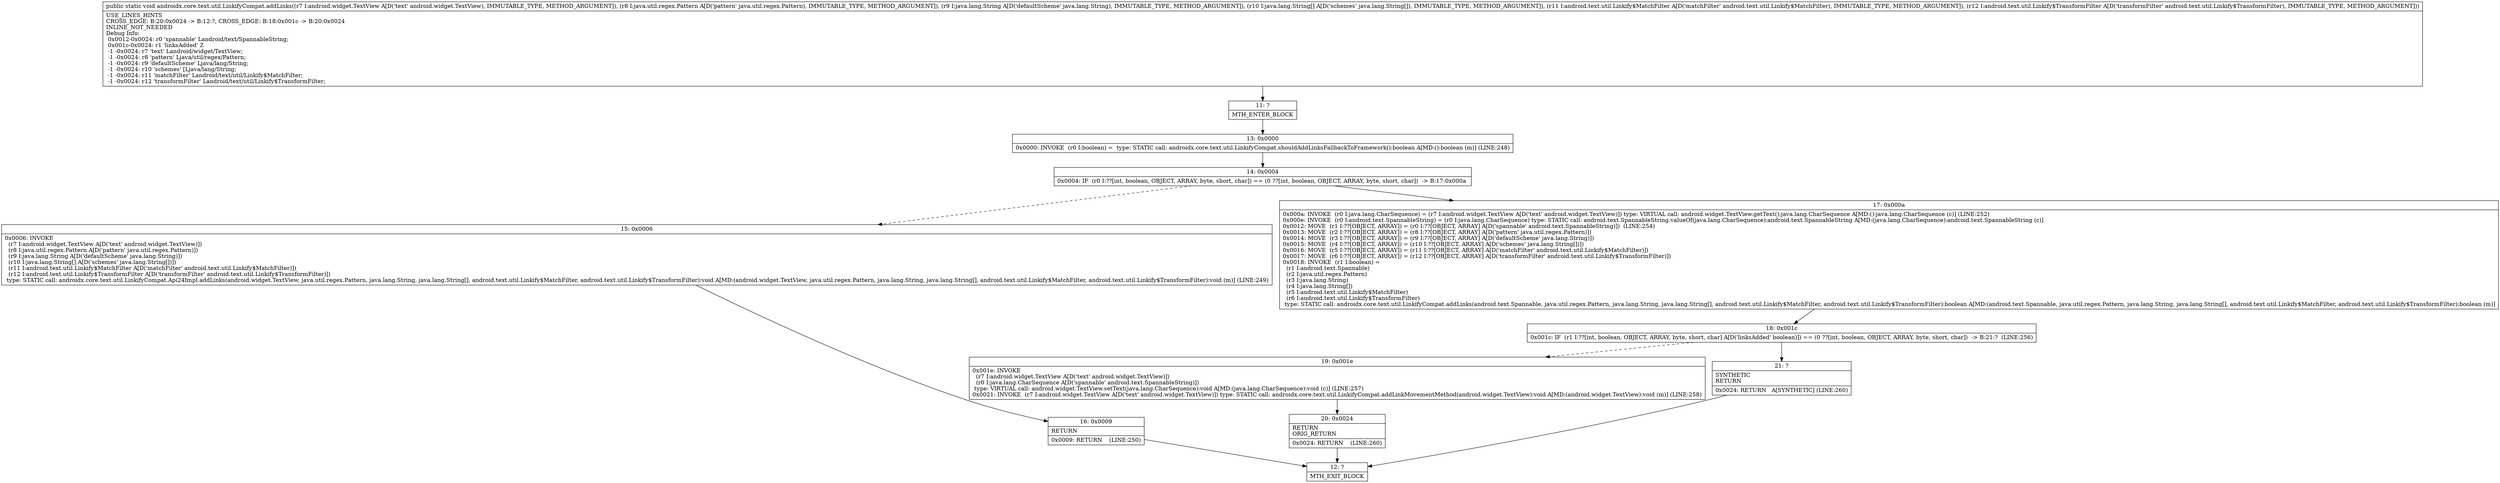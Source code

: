 digraph "CFG forandroidx.core.text.util.LinkifyCompat.addLinks(Landroid\/widget\/TextView;Ljava\/util\/regex\/Pattern;Ljava\/lang\/String;[Ljava\/lang\/String;Landroid\/text\/util\/Linkify$MatchFilter;Landroid\/text\/util\/Linkify$TransformFilter;)V" {
Node_11 [shape=record,label="{11\:\ ?|MTH_ENTER_BLOCK\l}"];
Node_13 [shape=record,label="{13\:\ 0x0000|0x0000: INVOKE  (r0 I:boolean) =  type: STATIC call: androidx.core.text.util.LinkifyCompat.shouldAddLinksFallbackToFramework():boolean A[MD:():boolean (m)] (LINE:248)\l}"];
Node_14 [shape=record,label="{14\:\ 0x0004|0x0004: IF  (r0 I:??[int, boolean, OBJECT, ARRAY, byte, short, char]) == (0 ??[int, boolean, OBJECT, ARRAY, byte, short, char])  \-\> B:17:0x000a \l}"];
Node_15 [shape=record,label="{15\:\ 0x0006|0x0006: INVOKE  \l  (r7 I:android.widget.TextView A[D('text' android.widget.TextView)])\l  (r8 I:java.util.regex.Pattern A[D('pattern' java.util.regex.Pattern)])\l  (r9 I:java.lang.String A[D('defaultScheme' java.lang.String)])\l  (r10 I:java.lang.String[] A[D('schemes' java.lang.String[])])\l  (r11 I:android.text.util.Linkify$MatchFilter A[D('matchFilter' android.text.util.Linkify$MatchFilter)])\l  (r12 I:android.text.util.Linkify$TransformFilter A[D('transformFilter' android.text.util.Linkify$TransformFilter)])\l type: STATIC call: androidx.core.text.util.LinkifyCompat.Api24Impl.addLinks(android.widget.TextView, java.util.regex.Pattern, java.lang.String, java.lang.String[], android.text.util.Linkify$MatchFilter, android.text.util.Linkify$TransformFilter):void A[MD:(android.widget.TextView, java.util.regex.Pattern, java.lang.String, java.lang.String[], android.text.util.Linkify$MatchFilter, android.text.util.Linkify$TransformFilter):void (m)] (LINE:249)\l}"];
Node_16 [shape=record,label="{16\:\ 0x0009|RETURN\l|0x0009: RETURN    (LINE:250)\l}"];
Node_12 [shape=record,label="{12\:\ ?|MTH_EXIT_BLOCK\l}"];
Node_17 [shape=record,label="{17\:\ 0x000a|0x000a: INVOKE  (r0 I:java.lang.CharSequence) = (r7 I:android.widget.TextView A[D('text' android.widget.TextView)]) type: VIRTUAL call: android.widget.TextView.getText():java.lang.CharSequence A[MD:():java.lang.CharSequence (c)] (LINE:252)\l0x000e: INVOKE  (r0 I:android.text.SpannableString) = (r0 I:java.lang.CharSequence) type: STATIC call: android.text.SpannableString.valueOf(java.lang.CharSequence):android.text.SpannableString A[MD:(java.lang.CharSequence):android.text.SpannableString (c)]\l0x0012: MOVE  (r1 I:??[OBJECT, ARRAY]) = (r0 I:??[OBJECT, ARRAY] A[D('spannable' android.text.SpannableString)])  (LINE:254)\l0x0013: MOVE  (r2 I:??[OBJECT, ARRAY]) = (r8 I:??[OBJECT, ARRAY] A[D('pattern' java.util.regex.Pattern)]) \l0x0014: MOVE  (r3 I:??[OBJECT, ARRAY]) = (r9 I:??[OBJECT, ARRAY] A[D('defaultScheme' java.lang.String)]) \l0x0015: MOVE  (r4 I:??[OBJECT, ARRAY]) = (r10 I:??[OBJECT, ARRAY] A[D('schemes' java.lang.String[])]) \l0x0016: MOVE  (r5 I:??[OBJECT, ARRAY]) = (r11 I:??[OBJECT, ARRAY] A[D('matchFilter' android.text.util.Linkify$MatchFilter)]) \l0x0017: MOVE  (r6 I:??[OBJECT, ARRAY]) = (r12 I:??[OBJECT, ARRAY] A[D('transformFilter' android.text.util.Linkify$TransformFilter)]) \l0x0018: INVOKE  (r1 I:boolean) = \l  (r1 I:android.text.Spannable)\l  (r2 I:java.util.regex.Pattern)\l  (r3 I:java.lang.String)\l  (r4 I:java.lang.String[])\l  (r5 I:android.text.util.Linkify$MatchFilter)\l  (r6 I:android.text.util.Linkify$TransformFilter)\l type: STATIC call: androidx.core.text.util.LinkifyCompat.addLinks(android.text.Spannable, java.util.regex.Pattern, java.lang.String, java.lang.String[], android.text.util.Linkify$MatchFilter, android.text.util.Linkify$TransformFilter):boolean A[MD:(android.text.Spannable, java.util.regex.Pattern, java.lang.String, java.lang.String[], android.text.util.Linkify$MatchFilter, android.text.util.Linkify$TransformFilter):boolean (m)]\l}"];
Node_18 [shape=record,label="{18\:\ 0x001c|0x001c: IF  (r1 I:??[int, boolean, OBJECT, ARRAY, byte, short, char] A[D('linksAdded' boolean)]) == (0 ??[int, boolean, OBJECT, ARRAY, byte, short, char])  \-\> B:21:?  (LINE:256)\l}"];
Node_19 [shape=record,label="{19\:\ 0x001e|0x001e: INVOKE  \l  (r7 I:android.widget.TextView A[D('text' android.widget.TextView)])\l  (r0 I:java.lang.CharSequence A[D('spannable' android.text.SpannableString)])\l type: VIRTUAL call: android.widget.TextView.setText(java.lang.CharSequence):void A[MD:(java.lang.CharSequence):void (c)] (LINE:257)\l0x0021: INVOKE  (r7 I:android.widget.TextView A[D('text' android.widget.TextView)]) type: STATIC call: androidx.core.text.util.LinkifyCompat.addLinkMovementMethod(android.widget.TextView):void A[MD:(android.widget.TextView):void (m)] (LINE:258)\l}"];
Node_20 [shape=record,label="{20\:\ 0x0024|RETURN\lORIG_RETURN\l|0x0024: RETURN    (LINE:260)\l}"];
Node_21 [shape=record,label="{21\:\ ?|SYNTHETIC\lRETURN\l|0x0024: RETURN   A[SYNTHETIC] (LINE:260)\l}"];
MethodNode[shape=record,label="{public static void androidx.core.text.util.LinkifyCompat.addLinks((r7 I:android.widget.TextView A[D('text' android.widget.TextView), IMMUTABLE_TYPE, METHOD_ARGUMENT]), (r8 I:java.util.regex.Pattern A[D('pattern' java.util.regex.Pattern), IMMUTABLE_TYPE, METHOD_ARGUMENT]), (r9 I:java.lang.String A[D('defaultScheme' java.lang.String), IMMUTABLE_TYPE, METHOD_ARGUMENT]), (r10 I:java.lang.String[] A[D('schemes' java.lang.String[]), IMMUTABLE_TYPE, METHOD_ARGUMENT]), (r11 I:android.text.util.Linkify$MatchFilter A[D('matchFilter' android.text.util.Linkify$MatchFilter), IMMUTABLE_TYPE, METHOD_ARGUMENT]), (r12 I:android.text.util.Linkify$TransformFilter A[D('transformFilter' android.text.util.Linkify$TransformFilter), IMMUTABLE_TYPE, METHOD_ARGUMENT]))  | USE_LINES_HINTS\lCROSS_EDGE: B:20:0x0024 \-\> B:12:?, CROSS_EDGE: B:18:0x001c \-\> B:20:0x0024\lINLINE_NOT_NEEDED\lDebug Info:\l  0x0012\-0x0024: r0 'spannable' Landroid\/text\/SpannableString;\l  0x001c\-0x0024: r1 'linksAdded' Z\l  \-1 \-0x0024: r7 'text' Landroid\/widget\/TextView;\l  \-1 \-0x0024: r8 'pattern' Ljava\/util\/regex\/Pattern;\l  \-1 \-0x0024: r9 'defaultScheme' Ljava\/lang\/String;\l  \-1 \-0x0024: r10 'schemes' [Ljava\/lang\/String;\l  \-1 \-0x0024: r11 'matchFilter' Landroid\/text\/util\/Linkify$MatchFilter;\l  \-1 \-0x0024: r12 'transformFilter' Landroid\/text\/util\/Linkify$TransformFilter;\l}"];
MethodNode -> Node_11;Node_11 -> Node_13;
Node_13 -> Node_14;
Node_14 -> Node_15[style=dashed];
Node_14 -> Node_17;
Node_15 -> Node_16;
Node_16 -> Node_12;
Node_17 -> Node_18;
Node_18 -> Node_19[style=dashed];
Node_18 -> Node_21;
Node_19 -> Node_20;
Node_20 -> Node_12;
Node_21 -> Node_12;
}

